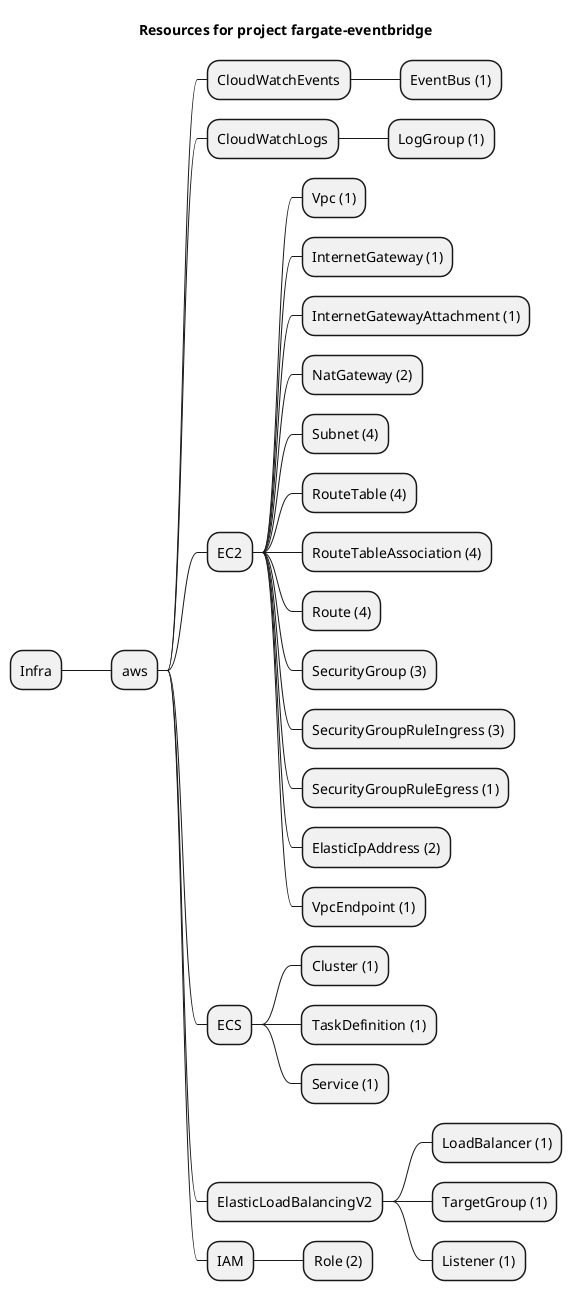 @startmindmap
title Resources for project fargate-eventbridge
skinparam monochrome true
+ Infra
++ aws
+++ CloudWatchEvents
++++ EventBus (1)
+++ CloudWatchLogs
++++ LogGroup (1)
+++ EC2
++++ Vpc (1)
++++ InternetGateway (1)
++++ InternetGatewayAttachment (1)
++++ NatGateway (2)
++++ Subnet (4)
++++ RouteTable (4)
++++ RouteTableAssociation (4)
++++ Route (4)
++++ SecurityGroup (3)
++++ SecurityGroupRuleIngress (3)
++++ SecurityGroupRuleEgress (1)
++++ ElasticIpAddress (2)
++++ VpcEndpoint (1)
+++ ECS
++++ Cluster (1)
++++ TaskDefinition (1)
++++ Service (1)
+++ ElasticLoadBalancingV2
++++ LoadBalancer (1)
++++ TargetGroup (1)
++++ Listener (1)
+++ IAM
++++ Role (2)
@endmindmap